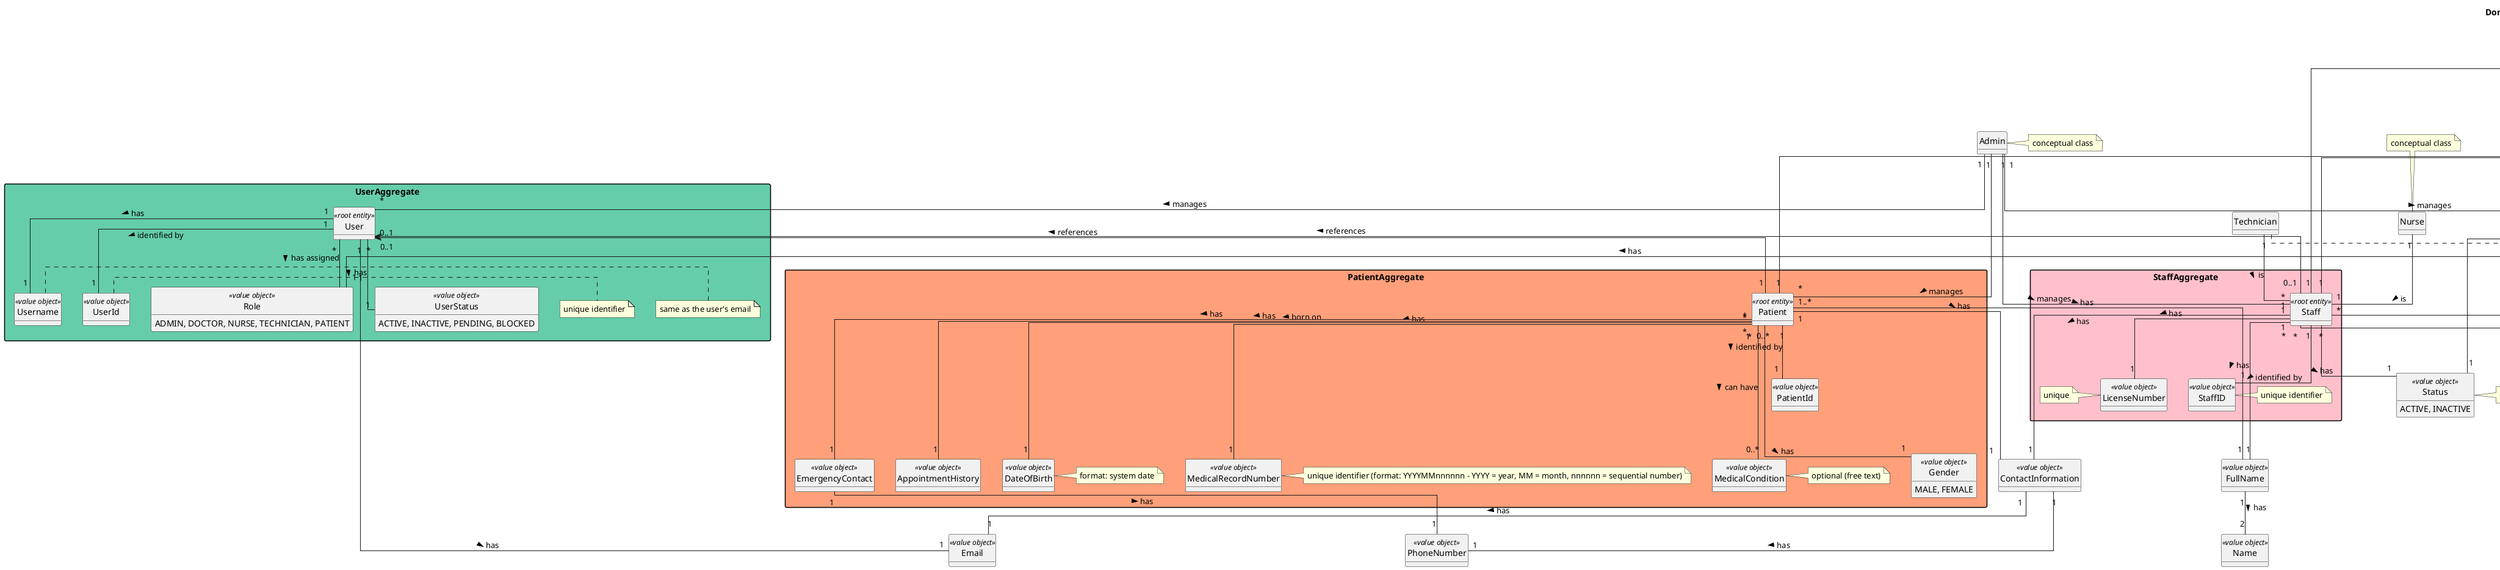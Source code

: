 @startuml domain-model-backoffice-module

skinparam packageStyle rectangle
skinparam shadowing false
skinparam classAttributeIconSize 0
skinparam linetype ortho

left to right direction
top to bottom direction

hide methods
hide circle

title Domain Model - Backoffice Module

package UserAggregate #MediumAquaMarine {
  class User <<root entity>>
  class UserId <<value object>>
  note right of UserId: unique identifier
  class Username <<value object>>
  note right of Username: same as the user's email
  class Role <<value object>> {
    ADMIN, DOCTOR, NURSE, TECHNICIAN, PATIENT
  }
  class UserStatus <<value object>> {
    ACTIVE, INACTIVE, PENDING, BLOCKED
  }
}

package PatientAggregate #LightSalmon {
  class Patient <<root entity>>
  class PatientId <<value object>>
  class DateOfBirth <<value object>>
  note right of DateOfBirth: format: system date
  class Gender <<value object>> {
    MALE, FEMALE
  }
  class MedicalRecordNumber <<value object>>
  note right of MedicalRecordNumber: unique identifier (format: YYYYMMnnnnnn - YYYY = year, MM = month, nnnnnn = sequential number)
  class MedicalCondition <<value object>>
  note right of MedicalCondition: optional (free text)
  class EmergencyContact <<value object>>
  class AppointmentHistory <<value object>>
}

package StaffAggregate #Pink {
  class Staff <<root entity>>
  class StaffID <<value object>>
  note right of StaffID: unique identifier
  class LicenseNumber <<value object>>
  note left of LicenseNumber: unique
}

package OperationRequestAggregate #LightGoldenRodYellow {
  class OperationRequest <<root entity>>
  class OperationRequestID <<value object>>
  note right of OperationRequestID: unique identifier
  class DeadlineDate <<value object>>
  class OperationPriority <<value object>> {
    ELECTIVE, URGENT, EMERGENCY
  }
}

package OperationTypeAggregate #PaleGreen {
  class OperationType <<root entity>>
  class OperationTypeID <<value object>>
  note bottom of OperationTypeID: unique identifier
  class OperationTypeName <<value object>>
  class RequiredStaff <<value object>>
  class Quantity <<value object>>
  note right of Quantity: number of staff required (integer > 0)
  class OperationPhaseDetails <<value object>>
  class OperationPhase <<value object>> {
    ANAESTHESIA_PREPARATION, SURGERY_PROCESS, CLEANING
  }
}

package AppointmentAggregate #IndianRed {
  class Appointment <<root entity>>
  class AppointmentID <<value object>>
  note bottom of AppointmentID: unique identifier
  class AppointmentStatus <<value object>> {
    SCHEDULED, COMPLETED, CANCELED
  }  
}

package SurgeryRoomAggregate #LightBlue {
  class SurgeryRoom <<root entity>>
  class SurgeryRoomID <<value object>>
  note bottom of SurgeryRoomID: unique identifier
  class RoomType <<value object>> {
    OPERATING, CONSULTATION, ICU
  }
  class RoomCapacity <<value object>>
  class AssignedEquipment <<value object>>
  class RoomStatus <<value object>> {
    AVAILABLE, OCCUPIED, UNDER_MAINTENANCE
  }
}

package LogAggregate #LightGray {
  class Log <<root entity>>
  class LogID <<value object>>
  note right of LogID: unique identifier
  class LogType <<value object>> {
    DELETION, UPDATE, CREATION
  }
  class EntityType <<value object>> {
    PATIENT, STAFF, OPERATION_TYPE
  }
  class EntityID <<value object>>
  note right of EntityID: Guid
}

class FullName <<value object>>
class Name <<value object>>
class ContactInformation <<value object>>
class PhoneNumber <<value object>>
class Email <<value object>>
class DateTime <<value object>>
class Date <<value object>>
class Time <<value object>>
class Slot <<value object>>
class Specialization <<value object>> {
  ANAESTHESIOLOGY, CARDIOLOGY, ORTHOPEDICS
}
class Status <<value object>> {
  ACTIVE, INACTIVE
}
note right of Status: represented as a bool value

class Admin
note right of Admin: conceptual class
class Doctor
note right of Doctor: conceptual class
class Nurse
note top of Nurse: conceptual class
class Technician
note right of Technician: conceptual class

FullName "1" -- "2" Name : > has
ContactInformation "1" -- "1" PhoneNumber : > has
ContactInformation "1" -- "1" Email : > has
EmergencyContact "1" -- "1" PhoneNumber : > has
DateTime "1" -- "1" Date : > has
DateTime "1" -- "1" Time : > has
Slot "1" -- "2" DateTime : > consists of

User "1" -- "1" UserId : > identified by
User "1" -- "1" Username : > has
User "1" -- "1" Email : > has
User "*" -- "1" Role : > has assigned
User "*" -- "1" UserStatus : > has

User "0..1" <-- "0..1" Staff : < references
User "0..1" <-- "1" Patient : < references

Patient "1" -- "1" PatientId : > identified by
Patient "1..*" --- "1" FullName : > has
Patient "*" --- "1" DateOfBirth : > born on
Patient "*" --- "1" Gender : > has
Patient "1" --- "1" MedicalRecordNumber : > has
Patient "1" --- "1" ContactInformation : > has
Patient "0..*" --- "0..*" MedicalCondition : > can have
Patient "*" ---"1" EmergencyContact : > has
Patient "*" --- "1" AppointmentHistory : > has

Staff "1" -- "1" StaffID : > identified by
Staff "*" -- "1" FullName : > has
Staff "1" -- "1" LicenseNumber : > has
Staff "*" -- "1" Specialization : > has
Staff "1" -- "1" ContactInformation : > has
Staff "*" -- "*" Slot : > has
Staff "*" -- "1" Status : > has

OperationRequest "1" -- "1" RequestID : > identified by
OperationRequest "*" -- "1" Patient : > has
OperationRequest "*" -- "1" Staff : > requested by
OperationRequest "*" -- "1" OperationType : > has
OperationRequest "*" -- "1" DeadlineDate : > has
OperationRequest "*" -- "1" OperationPriority : > has

OperationType "1" -- "1" OperationTypeID : > identified by
OperationType "1" -- "1" OperationTypeName : > has
OperationType "1" -- "*" RequiredStaff : > needs
OperationType "*" -- "1" Specialization : > has
OperationType "1" -- "1..*" OperationPhaseDetails : > has
OperationType "*" -- "1" Status : > has
RequiredStaff "1" -- "1" Role : > has
RequiredStaff "1" -- "1" Specialization : > has
RequiredStaff "1" -- "1" Quantity : > has
OperationPhaseDetails "1" -- "1" OperationPhase : > has
OperationPhaseDetails "1" -- "1" Time : > has

Appointment "1" -- "1" AppointmentID : > identified by
Appointment "1" -- "1" OperationRequest : > has
Appointment "*" -- "1" DateTime : > scheduled to
Appointment "*" -- "1" AppointmentStatus : > has
Appointment "*" -- "1" SurgeryRoom : > happens in

SurgeryRoom "1" -- "1" SurgeryRoomID : > identified by
SurgeryRoom "*" -- "1" RoomType : > is
SurgeryRoom "*" -- "1" RoomCapacity : > has
SurgeryRoom "*" -- "1..*" AssignedEquipment : > has
SurgeryRoom "*" -- "1" RoomStatus : > has
SurgeryRoom "*" -- "*" Slot : > has 

Log "1" - "1" LogID : > identified by
Log "*" -- "1" LogType : > has
Log "*" -- "1" EntityType : > has
Log "*" -- "1" EntityID : > has
Log "*" -- "1" DateTime : > has

Doctor "1" -- "1" Staff : > is
Nurse "1" -- "1" Staff : > is
Technician "1" -- "1" Staff : > is

Admin "1" -- "*" User : > manages
Admin "1" -- "*" Staff : > manages
Admin "1" -- "*" Patient : > manages

Admin "1" -- "0..*" OperationType : > manages
Doctor "1" -- "0..*" OperationRequest : > manages

@enduml